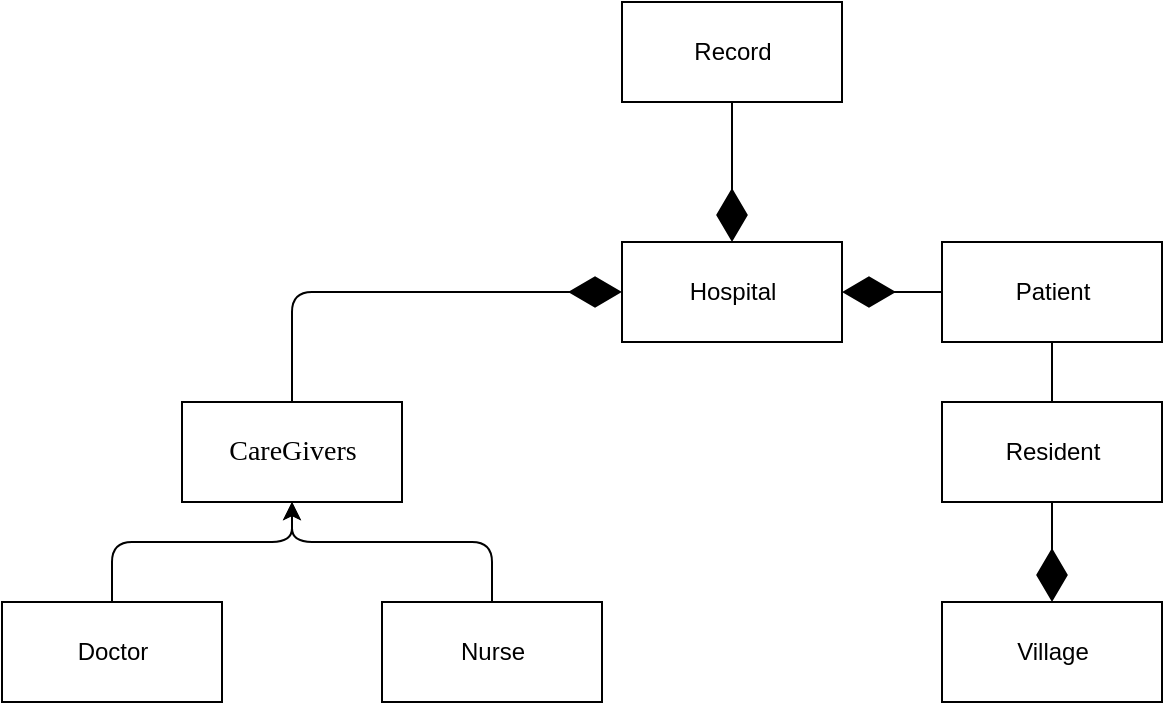 <mxfile version="10.9.8" type="device"><diagram id="_NAl87Pf1fRiTZLcW0t1" name="Page-1"><mxGraphModel dx="981" dy="493" grid="1" gridSize="10" guides="1" tooltips="1" connect="1" arrows="1" fold="1" page="1" pageScale="1" pageWidth="827" pageHeight="1169" math="0" shadow="0"><root><mxCell id="0"/><mxCell id="1" parent="0"/><mxCell id="0UMuQ8AoTI2z3rhy4g-z-8" value="" style="group" vertex="1" connectable="0" parent="1"><mxGeometry x="10" y="220" width="300" height="150" as="geometry"/></mxCell><mxCell id="0UMuQ8AoTI2z3rhy4g-z-1" value="&lt;font style=&quot;font-size: 14px&quot; face=&quot;Times New Roman&quot;&gt;CareGivers&lt;/font&gt;" style="html=1;fontFamily=Arial;" vertex="1" parent="0UMuQ8AoTI2z3rhy4g-z-8"><mxGeometry x="90" width="110" height="50" as="geometry"/></mxCell><mxCell id="0UMuQ8AoTI2z3rhy4g-z-3" value="Doctor&lt;br&gt;" style="html=1;" vertex="1" parent="0UMuQ8AoTI2z3rhy4g-z-8"><mxGeometry y="100" width="110" height="50" as="geometry"/></mxCell><mxCell id="0UMuQ8AoTI2z3rhy4g-z-4" value="Nurse" style="html=1;" vertex="1" parent="0UMuQ8AoTI2z3rhy4g-z-8"><mxGeometry x="190" y="100" width="110" height="50" as="geometry"/></mxCell><mxCell id="0UMuQ8AoTI2z3rhy4g-z-6" value="" style="endArrow=classic;html=1;exitX=0.5;exitY=0;exitDx=0;exitDy=0;entryX=0.5;entryY=1;entryDx=0;entryDy=0;" edge="1" parent="0UMuQ8AoTI2z3rhy4g-z-8" source="0UMuQ8AoTI2z3rhy4g-z-3" target="0UMuQ8AoTI2z3rhy4g-z-1"><mxGeometry width="50" height="50" relative="1" as="geometry"><mxPoint x="-100" y="80" as="sourcePoint"/><mxPoint x="-50" y="30" as="targetPoint"/><Array as="points"><mxPoint x="55" y="70"/><mxPoint x="145" y="70"/></Array></mxGeometry></mxCell><mxCell id="0UMuQ8AoTI2z3rhy4g-z-7" value="" style="endArrow=classic;html=1;exitX=0.5;exitY=0;exitDx=0;exitDy=0;entryX=0.5;entryY=1;entryDx=0;entryDy=0;" edge="1" parent="0UMuQ8AoTI2z3rhy4g-z-8" source="0UMuQ8AoTI2z3rhy4g-z-4" target="0UMuQ8AoTI2z3rhy4g-z-1"><mxGeometry width="50" height="50" relative="1" as="geometry"><mxPoint x="240" y="80" as="sourcePoint"/><mxPoint x="290" y="30" as="targetPoint"/><Array as="points"><mxPoint x="245" y="70"/><mxPoint x="145" y="70"/></Array></mxGeometry></mxCell><mxCell id="0UMuQ8AoTI2z3rhy4g-z-9" value="Hospital" style="html=1;" vertex="1" parent="1"><mxGeometry x="320" y="140" width="110" height="50" as="geometry"/></mxCell><mxCell id="0UMuQ8AoTI2z3rhy4g-z-10" value="" style="endArrow=diamondThin;endFill=1;endSize=24;html=1;exitX=0.5;exitY=0;exitDx=0;exitDy=0;entryX=0;entryY=0.5;entryDx=0;entryDy=0;" edge="1" parent="1" source="0UMuQ8AoTI2z3rhy4g-z-1" target="0UMuQ8AoTI2z3rhy4g-z-9"><mxGeometry width="160" relative="1" as="geometry"><mxPoint x="220" y="250" as="sourcePoint"/><mxPoint x="400" y="239.81" as="targetPoint"/><Array as="points"><mxPoint x="155" y="165"/></Array></mxGeometry></mxCell><mxCell id="0UMuQ8AoTI2z3rhy4g-z-11" value="Record" style="html=1;" vertex="1" parent="1"><mxGeometry x="320" y="20" width="110" height="50" as="geometry"/></mxCell><mxCell id="0UMuQ8AoTI2z3rhy4g-z-12" value="" style="endArrow=diamondThin;endFill=1;endSize=24;html=1;exitX=0.5;exitY=1;exitDx=0;exitDy=0;entryX=0.5;entryY=0;entryDx=0;entryDy=0;" edge="1" parent="1" source="0UMuQ8AoTI2z3rhy4g-z-11" target="0UMuQ8AoTI2z3rhy4g-z-9"><mxGeometry width="160" relative="1" as="geometry"><mxPoint x="10" y="390" as="sourcePoint"/><mxPoint x="170" y="390" as="targetPoint"/></mxGeometry></mxCell><mxCell id="0UMuQ8AoTI2z3rhy4g-z-13" value="Patient" style="html=1;" vertex="1" parent="1"><mxGeometry x="480" y="140" width="110" height="50" as="geometry"/></mxCell><mxCell id="0UMuQ8AoTI2z3rhy4g-z-14" value="" style="endArrow=diamondThin;endFill=1;endSize=24;html=1;entryX=1;entryY=0.5;entryDx=0;entryDy=0;exitX=0;exitY=0.5;exitDx=0;exitDy=0;" edge="1" parent="1" source="0UMuQ8AoTI2z3rhy4g-z-13" target="0UMuQ8AoTI2z3rhy4g-z-9"><mxGeometry width="160" relative="1" as="geometry"><mxPoint x="10" y="390" as="sourcePoint"/><mxPoint x="170" y="390" as="targetPoint"/></mxGeometry></mxCell><mxCell id="0UMuQ8AoTI2z3rhy4g-z-15" value="Resident" style="html=1;" vertex="1" parent="1"><mxGeometry x="480" y="220" width="110" height="50" as="geometry"/></mxCell><mxCell id="0UMuQ8AoTI2z3rhy4g-z-16" value="" style="endArrow=none;html=1;entryX=0.5;entryY=0;entryDx=0;entryDy=0;exitX=0.5;exitY=1;exitDx=0;exitDy=0;" edge="1" parent="1" source="0UMuQ8AoTI2z3rhy4g-z-13" target="0UMuQ8AoTI2z3rhy4g-z-15"><mxGeometry width="50" height="50" relative="1" as="geometry"><mxPoint x="10" y="440" as="sourcePoint"/><mxPoint x="60" y="390" as="targetPoint"/></mxGeometry></mxCell><mxCell id="0UMuQ8AoTI2z3rhy4g-z-17" value="Village" style="html=1;" vertex="1" parent="1"><mxGeometry x="480" y="320" width="110" height="50" as="geometry"/></mxCell><mxCell id="0UMuQ8AoTI2z3rhy4g-z-18" value="" style="endArrow=diamondThin;endFill=1;endSize=24;html=1;entryX=0.5;entryY=0;entryDx=0;entryDy=0;exitX=0.5;exitY=1;exitDx=0;exitDy=0;" edge="1" parent="1" source="0UMuQ8AoTI2z3rhy4g-z-15" target="0UMuQ8AoTI2z3rhy4g-z-17"><mxGeometry width="160" relative="1" as="geometry"><mxPoint x="460" y="244.5" as="sourcePoint"/><mxPoint x="620" y="244.5" as="targetPoint"/></mxGeometry></mxCell></root></mxGraphModel></diagram></mxfile>